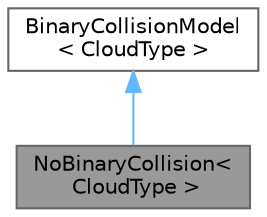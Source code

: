 digraph "NoBinaryCollision&lt; CloudType &gt;"
{
 // LATEX_PDF_SIZE
  bgcolor="transparent";
  edge [fontname=Helvetica,fontsize=10,labelfontname=Helvetica,labelfontsize=10];
  node [fontname=Helvetica,fontsize=10,shape=box,height=0.2,width=0.4];
  Node1 [id="Node000001",label="NoBinaryCollision\<\l CloudType \>",height=0.2,width=0.4,color="gray40", fillcolor="grey60", style="filled", fontcolor="black",tooltip="No collison BinaryCollision Model."];
  Node2 -> Node1 [id="edge1_Node000001_Node000002",dir="back",color="steelblue1",style="solid",tooltip=" "];
  Node2 [id="Node000002",label="BinaryCollisionModel\l\< CloudType \>",height=0.2,width=0.4,color="gray40", fillcolor="white", style="filled",URL="$classFoam_1_1BinaryCollisionModel.html",tooltip="Templated DSMC particle collision class."];
}
